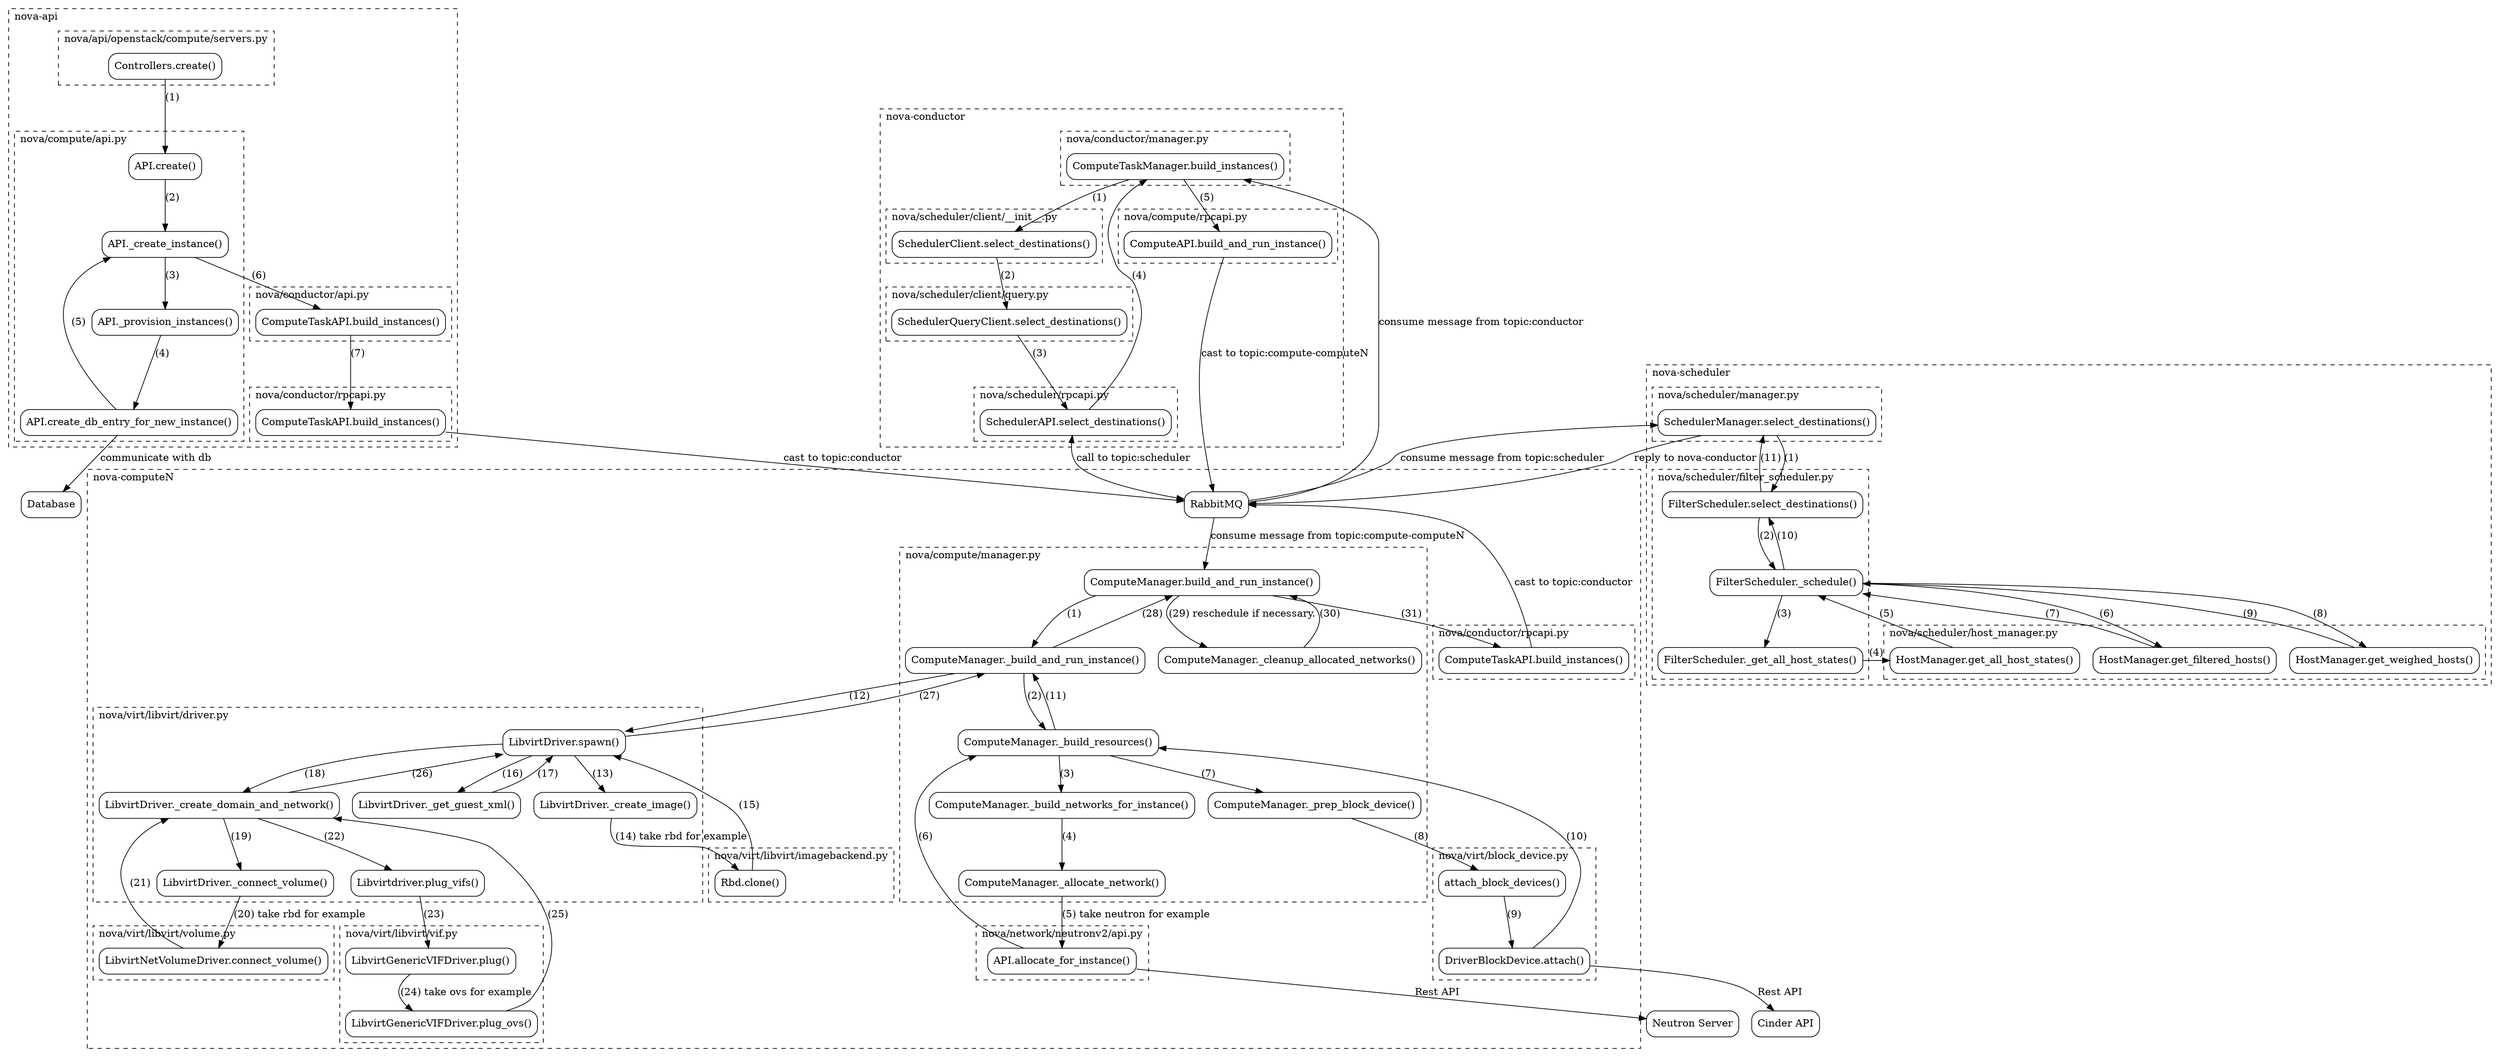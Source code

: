 digraph nova_boot_instance {
  layout="dot";
  rankdir="TB";
  graph [style="dashed" labeljust="l" weight="999"];
  edge [style="solid" overlap="false"];
  node [style="rounded" shape="rect"];

  // nova-api procedure
  subgraph cluster_nova_api {
    label="nova-api";
    rank="same";

    // nova/api/openstack/compute/servers.py
    subgraph cluster_nova_compue_servers {
      label="nova/api/openstack/compute/servers.py";
      nova_compute_servers [label="Controllers.create()"];
    }

    nova_compute_servers -> nova_compute_api_create [label="(1)"];

    // nova/compute/api.py
    subgraph cluster_nova_compute_api {
      label="nova/compute/api.py";
      nova_compute_api_create [label="API.create()"];
      nova_compute_api_create_instance [label="API._create_instance()"];
      nova_compute_api_provision_instances [label="API._provision_instances()"];
      nova_compute_api_create_db_entry_for_new_instance [label="API.create_db_entry_for_new_instance()"];

      nova_compute_api_create -> nova_compute_api_create_instance [label="(2)"];
      nova_compute_api_provision_instances -> nova_compute_api_create_db_entry_for_new_instance [label="(4)"];
      nova_compute_api_create_instance -> nova_compute_api_provision_instances [label="(3)"];
      nova_compute_api_create_db_entry_for_new_instance -> nova_compute_api_create_instance [label="(5)"];
    }

    nova_compute_api_create_instance -> nova_conductor_api_build_instances [label="(6)"];

    // nova/conductor/api.py
    subgraph cluster_nova_conductor_api {
      label="nova/conductor/api.py";
      nova_conductor_api_build_instances [label="ComputeTaskAPI.build_instances()"];
    }

    nova_conductor_api_build_instances -> nova_conductor_rpcapi_build_instances [label="(7)"];

    // nova/conductor/rpcapi.py
    subgraph cluster_nova_conductor_rpcapi {
      label="nova/conductor/rpcapi.py";
      nova_conductor_rpcapi_build_instances [label="ComputeTaskAPI.build_instances()"];
    }

  }

  // nova-conductor
  subgraph cluster_nova_conductor {
    label="nova-conductor";

    // nova/conductor/manager.py
    subgraph cluster_nova_conductor_manager {
      label="nova/conductor/manager.py";
      nova_conductor_manager_build_instances [label="ComputeTaskManager.build_instances()"];
    }

    // nova/scheduler/client/__init__.py
    subgraph cluster_nova_scheduler_client {
      label="nova/scheduler/client/__init__.py";
      nova_scheduler_client_select_destinations [label="SchedulerClient.select_destinations()"];
    }

    // nova/scheduler/client/query.py
    subgraph cluster_nova_scheduler_client_query {
      label="nova/scheduler/client/query.py";
      nova_scheduler_client_query_select_destinations [label="SchedulerQueryClient.select_destinations()"];
    }

    // nova/scheduler/rpcapi.py
    subgraph cluster_nova_scheduler_rpcapi {
      label="nova/scheduler/rpcapi.py";
      nova_scheduler_rpcapi_select_destinations [label="SchedulerAPI.select_destinations()"];
    }

    // nova/compute/rpcapi.py
    subgraph  cluster_nova_compute_rpcapi {
      label="nova/compute/rpcapi.py";
      nova_compute_rpcapi_build_and_run_instance [label="ComputeAPI.build_and_run_instance()"];
    }

    nova_conductor_manager_build_instances -> nova_scheduler_client_select_destinations [label="(1)"];
    nova_scheduler_client_select_destinations -> nova_scheduler_client_query_select_destinations [label="(2)"];
    nova_scheduler_client_query_select_destinations -> nova_scheduler_rpcapi_select_destinations [label="(3)"];
    nova_scheduler_rpcapi_select_destinations -> nova_conductor_manager_build_instances [label="(4)"];

    nova_conductor_manager_build_instances -> nova_compute_rpcapi_build_and_run_instance [label="(5)"];
  }

  // nova-scheduler
  subgraph cluster_nova_scheduler {
    label="nova-scheduler";

    // nova/scheduler/manager.py
    subgraph cluster_nova_scheduler_manager {
      label="nova/scheduler/manager.py";
      nova_scheduler_manager_select_destinations [label="SchedulerManager.select_destinations()"];
    }

    // nova/scheduler/filter_scheduler.py
    subgraph cluster_nova_scheduler_filter_scheduler {
      label="nova/scheduler/filter_scheduler.py";
      nova_scheduler_filter_scheduler_select_destinations [label="FilterScheduler.select_destinations()"];
      nova_scheduler_filter_scheduler__schedule [label="FilterScheduler._schedule()"];
      nova_scheduler_filter_scheduler__get_all_host_states [label="FilterScheduler._get_all_host_states()"];

      nova_scheduler_filter_scheduler_select_destinations -> nova_scheduler_filter_scheduler__schedule [label="(2)"];
      nova_scheduler_filter_scheduler__schedule -> nova_scheduler_filter_scheduler_select_destinations [label="(10)"];
      nova_scheduler_filter_scheduler__schedule -> nova_scheduler_filter_scheduler__get_all_host_states [label="(3)"];
    }

    nova_scheduler_manager_select_destinations -> nova_scheduler_filter_scheduler_select_destinations [label="(1)"];
    nova_scheduler_filter_scheduler_select_destinations -> nova_scheduler_manager_select_destinations [label="(11)"];

    // nova/scheduler/host_manager.py
    subgraph cluster_nova_scheduler_host_manager {
      label="nova/scheduler/host_manager.py";
      nova_scheduler_host_manager_get_all_host_states [label="HostManager.get_all_host_states()"];
      nova_scheduler_host_manager_get_filtered_hosts [label="HostManager.get_filtered_hosts()"];
      nova_scheduler_host_manager_get_weighed_hosts [label="HostManager.get_weighed_hosts()"];
    }

    nova_scheduler_filter_scheduler__get_all_host_states -> nova_scheduler_host_manager_get_all_host_states [label="(4)"];
    nova_scheduler_host_manager_get_all_host_states -> nova_scheduler_filter_scheduler__schedule [label="(5)"];

    nova_scheduler_filter_scheduler__schedule -> nova_scheduler_host_manager_get_filtered_hosts [label="(6)"];
    nova_scheduler_host_manager_get_filtered_hosts -> nova_scheduler_filter_scheduler__schedule [label="(7)"];
    nova_scheduler_filter_scheduler__schedule -> nova_scheduler_host_manager_get_weighed_hosts [label="(8)"];
    nova_scheduler_host_manager_get_weighed_hosts -> nova_scheduler_filter_scheduler__schedule [label="(9)"];

  }

  nova_scheduler_manager_select_destinations -> rabbitmq [label="reply to nova-conductor"];
  rabbitmq -> nova_scheduler_manager_select_destinations [label="consume message from topic:scheduler"]

  nova_conductor_rpcapi_build_instances -> rabbitmq [dir="forward" label="cast to topic:conductor"];

  nova_conductor_manager_build_instances -> rabbitmq [dir="back" label="consume message from topic:conductor"];
  nova_scheduler_rpcapi_select_destinations -> rabbitmq [dir="both" label="call to topic:scheduler"];
  nova_compute_rpcapi_build_and_run_instance -> rabbitmq [dir="forward" label="cast to topic:compute-computeN"];

  // nova-compute
  subgraph cluster_nova_compute {
    label="nova-computeN";

    // nova/compute/manager.py
    subgraph cluster_nova_compute_manager {
      label="nova/compute/manager.py";
      nova_compute_manager_build_and_run_instance [label="ComputeManager.build_and_run_instance()"];
      nova_compute_manager__build_and_run_instance [label="ComputeManager._build_and_run_instance()"];
      nova_compute_manager__build_resources [label="ComputeManager._build_resources()"];
      nova_compute_manager__build_networks_for_instance [label="ComputeManager._build_networks_for_instance()"];
      nova_compute_manager__prep_block_device [label="ComputeManager._prep_block_device()"];
      nova_compute_manager_cleanup_allocated_networks [label="ComputeManager._cleanup_allocated_networks()"];
      nova_compute_manager_allocate_network [label="ComputeManager._allocate_network()"];

      nova_compute_manager_build_and_run_instance -> nova_compute_manager__build_and_run_instance [label="(1)"];
      nova_compute_manager__build_and_run_instance -> nova_compute_manager_build_and_run_instance [label="(28)"];
      nova_compute_manager__build_and_run_instance -> nova_compute_manager__build_resources [label="(2)"];
      nova_compute_manager__build_resources -> nova_compute_manager__build_networks_for_instance [label="(3)"];
      nova_compute_manager__build_resources -> nova_compute_manager__prep_block_device [label="(7)"];
      nova_compute_manager__build_resources -> nova_compute_manager__build_and_run_instance [label="(11)"];
      nova_compute_manager__build_networks_for_instance -> nova_compute_manager_allocate_network [label="(4)"]

      nova_compute_manager_build_and_run_instance -> nova_compute_manager_cleanup_allocated_networks [label="(29) reschedule if necessary."];
      nova_compute_manager_cleanup_allocated_networks -> nova_compute_manager_build_and_run_instance [label="(30)"];

    }

    nova_compute_manager__build_and_run_instance -> nova_virt_libvirt_driver_spawn [label="(12)"];
    // nova_compute_manager__build_and_run_instance -> rabbitmq [label="(15)"];

    // nova/virt/libvirt/driver.py
    subgraph cluster_nova_virt_libvirt_driver {
      label="nova/virt/libvirt/driver.py";
      nova_virt_libvirt_driver_spawn [label="LibvirtDriver.spawn()"];
      nova_virt_libvirt_driver_create_image [label="LibvirtDriver._create_image()"];
      nova_virt_libvirt_driver_get_guest_xml [label="LibvirtDriver._get_guest_xml()"];
      nova_virt_libvirt_driver_create_domain_and_network [label="LibvirtDriver._create_domain_and_network()"];
      // nova_virt_libvirt_driver_nova_virt_libvirt_driver_deallocate_networks_on_reschedule [label="LibvirtDriver.deallocate_networks_on_reschedule()"];
      nova_virt_libvirt_driver_connect_volume [label="LibvirtDriver._connect_volume()"];
      nova_virt_libvirt_driver_plug_vifs [label="Libvirtdriver.plug_vifs()"];

      nova_virt_libvirt_driver_spawn -> nova_virt_libvirt_driver_create_image [label="(13)"];
      nova_virt_libvirt_driver_spawn -> nova_virt_libvirt_driver_get_guest_xml [label="(16)"];
      nova_virt_libvirt_driver_get_guest_xml -> nova_virt_libvirt_driver_spawn [label="(17)"];
      nova_virt_libvirt_driver_spawn -> nova_virt_libvirt_driver_create_domain_and_network [label="(18)"];
      nova_virt_libvirt_driver_create_domain_and_network -> nova_virt_libvirt_driver_spawn  [label="(26)"];
      nova_virt_libvirt_driver_create_domain_and_network -> nova_virt_libvirt_driver_connect_volume [label="(19)"];
      nova_virt_libvirt_driver_create_domain_and_network -> nova_virt_libvirt_driver_plug_vifs [label="(22)"];
    }
    nova_virt_libvirt_driver_spawn -> nova_compute_manager__build_and_run_instance [label="(27)"];

    // nova/conductor/rpcapi.py
    subgraph cluster_nova_conductor_rpcapi2 {
      label="nova/conductor/rpcapi.py";
      nova_conductor_rpcapi_build_instances2 [label="ComputeTaskAPI.build_instances()"];
    }
    nova_compute_manager_build_and_run_instance -> nova_conductor_rpcapi_build_instances2 [label="(31)"];
    nova_conductor_rpcapi_build_instances2 -> rabbitmq [dir="forward" label="cast to topic:conductor"];

    // nova/network/neutronv2/api.py
    subgraph cluster_nova_neutronv2_api {
      label="nova/network/neutronv2/api.py";
      nova_neutronv2_api_allocate_for_instance [label="API.allocate_for_instance()"];
    }
    nova_compute_manager_allocate_network -> nova_neutronv2_api_allocate_for_instance [label="(5) take neutron for example"];
    nova_neutronv2_api_allocate_for_instance -> nova_compute_manager__build_resources [label="(6)"];

    // nova/virt/block_device.py
    subgraph cluster_nova_virt_block_device {
      label="nova/virt/block_device.py";
      nova_virt_block_device_attach_block_devices [label="attach_block_devices()"]
      nova_virt_block_device_attach [label="DriverBlockDevice.attach()"]
      nova_virt_block_device_attach_block_devices -> nova_virt_block_device_attach [label="(9)"]
    }
    nova_compute_manager__prep_block_device -> nova_virt_block_device_attach_block_devices [label="(8)"]
    nova_virt_block_device_attach -> nova_compute_manager__build_resources [label="(10)"]

    // nova/virt/libvirt/imagebackend.py
    subgraph cluster_nova_virt_libvirt_imagebackend {
      label="nova/virt/libvirt/imagebackend.py"
      nova_virt_libvirt_imagebackend_clone [label="Rbd.clone()"]
    }
    nova_virt_libvirt_driver_create_image -> nova_virt_libvirt_imagebackend_clone [label="(14) take rbd for example"]
    nova_virt_libvirt_imagebackend_clone -> nova_virt_libvirt_driver_spawn [label="(15)"]

    // nova/virt/libvirt/volume.py
    subgraph cluster_nova_virt_libvirt_volume {
      label="nova/virt/libvirt/volume.py"
      nova_virt_libvirt_volume_connect_volume [label="LibvirtNetVolumeDriver.connect_volume()"]
    }
    nova_virt_libvirt_driver_connect_volume -> nova_virt_libvirt_volume_connect_volume [label="(20) take rbd for example"]
    nova_virt_libvirt_volume_connect_volume -> nova_virt_libvirt_driver_create_domain_and_network [label="(21)"]

    // nova/virt/libvirt/vif.py
    subgraph cluster_nova_virt_libvirt_vif {
      label="nova/virt/libvirt/vif.py"
      nova_virt_libvirt_vif_plug [label="LibvirtGenericVIFDriver.plug()"]
      nova_virt_libvirt_plug_ovs [label="LibvirtGenericVIFDriver.plug_ovs()"]
      nova_virt_libvirt_vif_plug -> nova_virt_libvirt_plug_ovs [label="(24) take ovs for example"]
    }
    nova_virt_libvirt_driver_plug_vifs -> nova_virt_libvirt_vif_plug [label="(23)"]
    nova_virt_libvirt_plug_ovs -> nova_virt_libvirt_driver_create_domain_and_network [label="(25)"]
  };

  rabbitmq -> nova_compute_manager_build_and_run_instance [dir="forward" label="consume message from topic:compute-computeN"];

  rabbitmq [label="RabbitMQ"];

  neutron [label="Neutron Server"];

  nova_neutronv2_api_allocate_for_instance -> neutron [label="Rest API"]

  cinder [label="Cinder API"];
  nova_virt_block_device_attach -> cinder [label="Rest API"]

  database [label="Database"];
  nova_compute_api_create_db_entry_for_new_instance -> database [label="communicate with db"]
}
